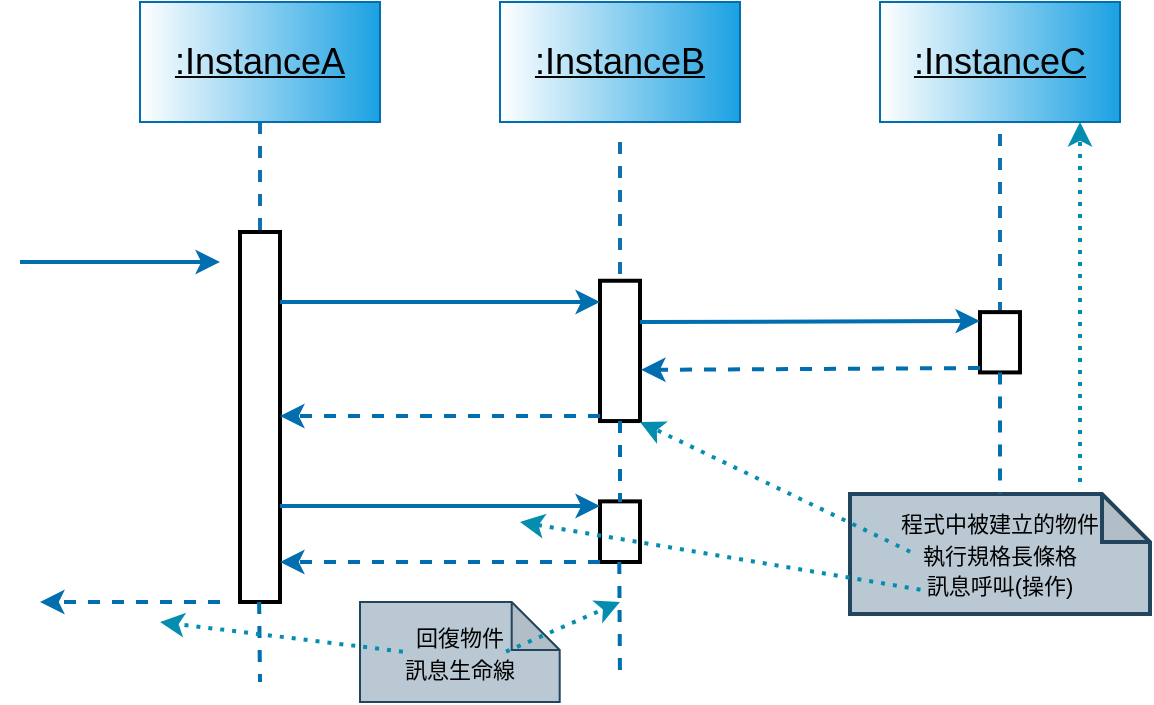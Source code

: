 <mxfile>
    <diagram id="ZetOZe2FWv2F4SrSsgP-" name="第1頁">
        <mxGraphModel dx="900" dy="822" grid="1" gridSize="10" guides="1" tooltips="1" connect="1" arrows="1" fold="1" page="1" pageScale="1" pageWidth="827" pageHeight="1169" math="0" shadow="0">
            <root>
                <mxCell id="0"/>
                <mxCell id="1" parent="0"/>
                <mxCell id="36" value="&lt;font style=&quot;font-size: 11px;&quot; color=&quot;#000000&quot;&gt;程式中被建立的物件&lt;br&gt;執行規格長條格&lt;br&gt;訊息呼叫(操作)&lt;br&gt;&lt;/font&gt;" style="shape=note;whiteSpace=wrap;html=1;backgroundOutline=1;darkOpacity=0.05;strokeColor=#23445d;strokeWidth=2;fontSize=13;fillColor=#bac8d3;gradientDirection=east;size=24;" vertex="1" parent="1">
                    <mxGeometry x="475.0" y="376" width="150" height="60" as="geometry"/>
                </mxCell>
                <mxCell id="24" value="&lt;font style=&quot;font-size: 11px;&quot; color=&quot;#000000&quot;&gt;回復物件&lt;br&gt;訊息生命線&lt;/font&gt;" style="shape=note;whiteSpace=wrap;html=1;backgroundOutline=1;darkOpacity=0.05;strokeColor=#23445d;strokeWidth=1;fontSize=13;fillColor=#bac8d3;gradientDirection=east;size=24;" vertex="1" parent="1">
                    <mxGeometry x="230" y="430" width="99.85" height="50" as="geometry"/>
                </mxCell>
                <mxCell id="8" style="edgeStyle=none;html=1;fontSize=18;fontColor=#000000;dashed=1;endArrow=none;endFill=0;strokeWidth=2;fillColor=#1ba1e2;strokeColor=#1170af;" edge="1" parent="1" source="2" target="6">
                    <mxGeometry relative="1" as="geometry"/>
                </mxCell>
                <mxCell id="2" value="&lt;font size=&quot;1&quot; style=&quot;&quot; color=&quot;#000000&quot;&gt;&lt;u style=&quot;font-size: 18px;&quot;&gt;:InstanceA&lt;/u&gt;&lt;/font&gt;" style="rounded=0;whiteSpace=wrap;html=1;gradientDirection=west;fillColor=#1ba1e2;fontColor=#ffffff;strokeColor=#006EAF;gradientColor=#FFFFFF;" vertex="1" parent="1">
                    <mxGeometry x="120" y="130" width="120" height="60" as="geometry"/>
                </mxCell>
                <mxCell id="3" value="&lt;font size=&quot;1&quot; style=&quot;&quot; color=&quot;#000000&quot;&gt;&lt;u style=&quot;font-size: 18px;&quot;&gt;:InstanceB&lt;/u&gt;&lt;/font&gt;" style="rounded=0;whiteSpace=wrap;html=1;gradientDirection=west;fillColor=#1ba1e2;fontColor=#ffffff;strokeColor=#006EAF;gradientColor=#FFFFFF;" vertex="1" parent="1">
                    <mxGeometry x="300" y="130" width="120" height="60" as="geometry"/>
                </mxCell>
                <mxCell id="4" value="&lt;font size=&quot;1&quot; style=&quot;&quot; color=&quot;#000000&quot;&gt;&lt;u style=&quot;font-size: 18px;&quot;&gt;:InstanceC&lt;/u&gt;&lt;/font&gt;" style="rounded=0;whiteSpace=wrap;html=1;gradientDirection=west;fillColor=#1ba1e2;fontColor=#ffffff;strokeColor=#006EAF;gradientColor=#FFFFFF;" vertex="1" parent="1">
                    <mxGeometry x="490" y="130" width="120" height="60" as="geometry"/>
                </mxCell>
                <mxCell id="6" value="" style="rounded=0;whiteSpace=wrap;html=1;fontSize=18;fontColor=#000000;fillColor=#FFFFFF;gradientColor=none;gradientDirection=east;rotation=90;strokeColor=#000000;strokeWidth=2;" vertex="1" parent="1">
                    <mxGeometry x="87.5" y="327.5" width="185" height="20" as="geometry"/>
                </mxCell>
                <mxCell id="9" value="" style="endArrow=classic;html=1;fontSize=18;fontColor=#000000;fillColor=#1ba1e2;strokeColor=#006EAF;strokeWidth=2;" edge="1" parent="1">
                    <mxGeometry width="50" height="50" relative="1" as="geometry">
                        <mxPoint x="60" y="260" as="sourcePoint"/>
                        <mxPoint x="160" y="260" as="targetPoint"/>
                    </mxGeometry>
                </mxCell>
                <mxCell id="10" value="&lt;font style=&quot;font-size: 13px;&quot; color=&quot;#ffffff&quot;&gt;operation1()&lt;/font&gt;" style="text;html=1;strokeColor=none;fillColor=none;align=center;verticalAlign=middle;whiteSpace=wrap;rounded=0;fontSize=18;fontColor=#000000;" vertex="1" parent="1">
                    <mxGeometry x="50" y="236" width="100" height="20" as="geometry"/>
                </mxCell>
                <mxCell id="12" value="" style="endArrow=classic;html=1;strokeWidth=2;fontSize=13;fontColor=#FFFFFF;dashed=1;fillColor=#1ba1e2;strokeColor=#006EAF;" edge="1" parent="1">
                    <mxGeometry width="50" height="50" relative="1" as="geometry">
                        <mxPoint x="160" y="430" as="sourcePoint"/>
                        <mxPoint x="70" y="430" as="targetPoint"/>
                    </mxGeometry>
                </mxCell>
                <mxCell id="13" style="edgeStyle=none;html=1;fontSize=18;fontColor=#000000;dashed=1;endArrow=none;endFill=0;fillColor=#1ba1e2;strokeColor=#006EAF;strokeWidth=2;" edge="1" parent="1">
                    <mxGeometry relative="1" as="geometry">
                        <mxPoint x="179.57" y="430" as="sourcePoint"/>
                        <mxPoint x="180" y="470" as="targetPoint"/>
                    </mxGeometry>
                </mxCell>
                <mxCell id="14" style="edgeStyle=none;html=1;fontSize=18;fontColor=#000000;dashed=1;endArrow=none;endFill=0;strokeWidth=2;fillColor=#1ba1e2;strokeColor=#1170AF;" edge="1" parent="1" target="15">
                    <mxGeometry relative="1" as="geometry">
                        <mxPoint x="360" y="200" as="sourcePoint"/>
                    </mxGeometry>
                </mxCell>
                <mxCell id="15" value="" style="rounded=0;whiteSpace=wrap;html=1;fontSize=18;fontColor=#000000;fillColor=#FFFFFF;gradientColor=none;gradientDirection=east;rotation=90;strokeColor=#000000;strokeWidth=2;" vertex="1" parent="1">
                    <mxGeometry x="324.93" y="294.45" width="70.15" height="20" as="geometry"/>
                </mxCell>
                <mxCell id="16" value="" style="endArrow=classic;html=1;fontSize=18;fontColor=#000000;fillColor=#1ba1e2;strokeColor=#006EAF;strokeWidth=2;" edge="1" parent="1">
                    <mxGeometry width="50" height="50" relative="1" as="geometry">
                        <mxPoint x="190" y="280" as="sourcePoint"/>
                        <mxPoint x="350" y="280" as="targetPoint"/>
                    </mxGeometry>
                </mxCell>
                <mxCell id="17" value="" style="endArrow=classic;html=1;dashed=1;strokeWidth=2;fontSize=13;fontColor=#FFFFFF;fillColor=#1ba1e2;strokeColor=#006EAF;" edge="1" parent="1">
                    <mxGeometry width="50" height="50" relative="1" as="geometry">
                        <mxPoint x="350" y="337" as="sourcePoint"/>
                        <mxPoint x="190" y="337" as="targetPoint"/>
                    </mxGeometry>
                </mxCell>
                <mxCell id="18" value="" style="rounded=0;whiteSpace=wrap;html=1;fontSize=18;fontColor=#000000;fillColor=#FFFFFF;gradientColor=none;gradientDirection=east;rotation=90;strokeColor=#000000;strokeWidth=2;" vertex="1" parent="1">
                    <mxGeometry x="344.85" y="384.84" width="30.31" height="20" as="geometry"/>
                </mxCell>
                <mxCell id="19" value="" style="endArrow=classic;html=1;fontSize=18;fontColor=#000000;fillColor=#1ba1e2;strokeColor=#006EAF;strokeWidth=2;" edge="1" parent="1">
                    <mxGeometry width="50" height="50" relative="1" as="geometry">
                        <mxPoint x="190" y="382" as="sourcePoint"/>
                        <mxPoint x="350.0" y="382" as="targetPoint"/>
                    </mxGeometry>
                </mxCell>
                <mxCell id="20" value="" style="endArrow=classic;html=1;dashed=1;strokeWidth=2;fontSize=13;fontColor=#FFFFFF;fillColor=#1ba1e2;strokeColor=#006EAF;" edge="1" parent="1">
                    <mxGeometry width="50" height="50" relative="1" as="geometry">
                        <mxPoint x="350.0" y="410.0" as="sourcePoint"/>
                        <mxPoint x="190" y="410" as="targetPoint"/>
                    </mxGeometry>
                </mxCell>
                <mxCell id="21" style="edgeStyle=none;html=1;fontSize=18;fontColor=#000000;dashed=1;endArrow=none;endFill=0;strokeWidth=2;fillColor=#1ba1e2;strokeColor=#006EAF;exitX=1;exitY=0.5;exitDx=0;exitDy=0;" edge="1" parent="1" source="15">
                    <mxGeometry relative="1" as="geometry">
                        <mxPoint x="360" y="350" as="sourcePoint"/>
                        <mxPoint x="360" y="380" as="targetPoint"/>
                    </mxGeometry>
                </mxCell>
                <mxCell id="23" style="edgeStyle=none;html=1;fontSize=18;fontColor=#000000;dashed=1;endArrow=none;endFill=0;strokeWidth=2;fillColor=#1ba1e2;strokeColor=#006EAF;" edge="1" parent="1">
                    <mxGeometry relative="1" as="geometry">
                        <mxPoint x="359.64" y="410" as="sourcePoint"/>
                        <mxPoint x="360" y="470" as="targetPoint"/>
                    </mxGeometry>
                </mxCell>
                <mxCell id="25" value="&lt;font style=&quot;font-size: 13px;&quot; color=&quot;#ffffff&quot;&gt;operation2()&lt;/font&gt;" style="text;html=1;strokeColor=none;fillColor=none;align=center;verticalAlign=middle;whiteSpace=wrap;rounded=0;fontSize=18;fontColor=#000000;" vertex="1" parent="1">
                    <mxGeometry x="210" y="256" width="100" height="20" as="geometry"/>
                </mxCell>
                <mxCell id="26" value="&lt;font style=&quot;font-size: 13px;&quot; color=&quot;#ffffff&quot;&gt;operation4()&lt;/font&gt;" style="text;html=1;strokeColor=none;fillColor=none;align=center;verticalAlign=middle;whiteSpace=wrap;rounded=0;fontSize=18;fontColor=#000000;" vertex="1" parent="1">
                    <mxGeometry x="210" y="359" width="100" height="20" as="geometry"/>
                </mxCell>
                <mxCell id="29" style="edgeStyle=none;html=1;fontSize=18;fontColor=#000000;dashed=1;endArrow=none;endFill=0;strokeWidth=2;fillColor=#1ba1e2;strokeColor=#1170af;" edge="1" parent="1" target="30">
                    <mxGeometry relative="1" as="geometry">
                        <mxPoint x="549.99" y="196" as="sourcePoint"/>
                    </mxGeometry>
                </mxCell>
                <mxCell id="30" value="" style="rounded=0;whiteSpace=wrap;html=1;fontSize=18;fontColor=#000000;fillColor=#FFFFFF;gradientColor=none;gradientDirection=east;rotation=90;strokeColor=#000000;strokeWidth=2;" vertex="1" parent="1">
                    <mxGeometry x="534.92" y="290.14" width="30.15" height="20" as="geometry"/>
                </mxCell>
                <mxCell id="31" style="edgeStyle=none;html=1;fontSize=18;fontColor=#000000;dashed=1;endArrow=none;endFill=0;strokeWidth=2;fillColor=#1ba1e2;strokeColor=#006EAF;exitX=1;exitY=0.5;exitDx=0;exitDy=0;" edge="1" parent="1" source="30">
                    <mxGeometry relative="1" as="geometry">
                        <mxPoint x="549.99" y="346" as="sourcePoint"/>
                        <mxPoint x="549.99" y="376" as="targetPoint"/>
                    </mxGeometry>
                </mxCell>
                <mxCell id="34" value="" style="endArrow=classic;html=1;fontSize=18;fontColor=#000000;fillColor=#1ba1e2;strokeColor=#006EAF;strokeWidth=2;" edge="1" parent="1">
                    <mxGeometry width="50" height="50" relative="1" as="geometry">
                        <mxPoint x="370" y="290" as="sourcePoint"/>
                        <mxPoint x="540" y="289.53" as="targetPoint"/>
                    </mxGeometry>
                </mxCell>
                <mxCell id="35" value="" style="endArrow=classic;html=1;dashed=1;strokeWidth=2;fontSize=13;fontColor=#FFFFFF;fillColor=#1ba1e2;strokeColor=#006EAF;entryX=0.635;entryY=-0.026;entryDx=0;entryDy=0;entryPerimeter=0;" edge="1" parent="1" target="15">
                    <mxGeometry width="50" height="50" relative="1" as="geometry">
                        <mxPoint x="540" y="313.03" as="sourcePoint"/>
                        <mxPoint x="392.005" y="314.089" as="targetPoint"/>
                    </mxGeometry>
                </mxCell>
                <mxCell id="37" style="edgeStyle=none;html=1;fontSize=18;fontColor=#000000;dashed=1;endArrow=classic;endFill=1;strokeWidth=2;fillColor=#1ba1e2;strokeColor=#058DAF;dashPattern=1 2;" edge="1" parent="1">
                    <mxGeometry relative="1" as="geometry">
                        <mxPoint x="590" y="370" as="sourcePoint"/>
                        <mxPoint x="590.004" y="189.995" as="targetPoint"/>
                    </mxGeometry>
                </mxCell>
                <mxCell id="38" style="edgeStyle=none;html=1;fontSize=18;fontColor=#000000;dashed=1;endArrow=classic;endFill=1;strokeWidth=2;fillColor=#1ba1e2;strokeColor=#058DAF;dashPattern=1 2;" edge="1" parent="1">
                    <mxGeometry relative="1" as="geometry">
                        <mxPoint x="505.08" y="404.84" as="sourcePoint"/>
                        <mxPoint x="370" y="340" as="targetPoint"/>
                    </mxGeometry>
                </mxCell>
                <mxCell id="39" style="edgeStyle=none;html=1;fontSize=18;fontColor=#000000;dashed=1;endArrow=classic;endFill=1;strokeWidth=2;fillColor=#1ba1e2;strokeColor=#058DAF;dashPattern=1 2;" edge="1" parent="1">
                    <mxGeometry relative="1" as="geometry">
                        <mxPoint x="510.24" y="423.84" as="sourcePoint"/>
                        <mxPoint x="310" y="390" as="targetPoint"/>
                    </mxGeometry>
                </mxCell>
                <mxCell id="40" value="&lt;font style=&quot;font-size: 13px;&quot; color=&quot;#ffffff&quot;&gt;operation3()&lt;/font&gt;" style="text;html=1;strokeColor=none;fillColor=none;align=center;verticalAlign=middle;whiteSpace=wrap;rounded=0;fontSize=18;fontColor=#000000;" vertex="1" parent="1">
                    <mxGeometry x="395.08" y="266" width="100" height="20" as="geometry"/>
                </mxCell>
                <mxCell id="41" style="edgeStyle=none;html=1;fontSize=18;fontColor=#000000;dashed=1;endArrow=classic;endFill=1;strokeWidth=2;fillColor=#1ba1e2;strokeColor=#058DAF;dashPattern=1 2;" edge="1" parent="1">
                    <mxGeometry relative="1" as="geometry">
                        <mxPoint x="303.0" y="454.84" as="sourcePoint"/>
                        <mxPoint x="360" y="430" as="targetPoint"/>
                    </mxGeometry>
                </mxCell>
                <mxCell id="42" style="edgeStyle=none;html=1;fontSize=18;fontColor=#000000;dashed=1;endArrow=classic;endFill=1;strokeWidth=2;fillColor=#1ba1e2;strokeColor=#058DAF;dashPattern=1 2;" edge="1" parent="1">
                    <mxGeometry relative="1" as="geometry">
                        <mxPoint x="251.43" y="454.84" as="sourcePoint"/>
                        <mxPoint x="130" y="440" as="targetPoint"/>
                    </mxGeometry>
                </mxCell>
            </root>
        </mxGraphModel>
    </diagram>
</mxfile>